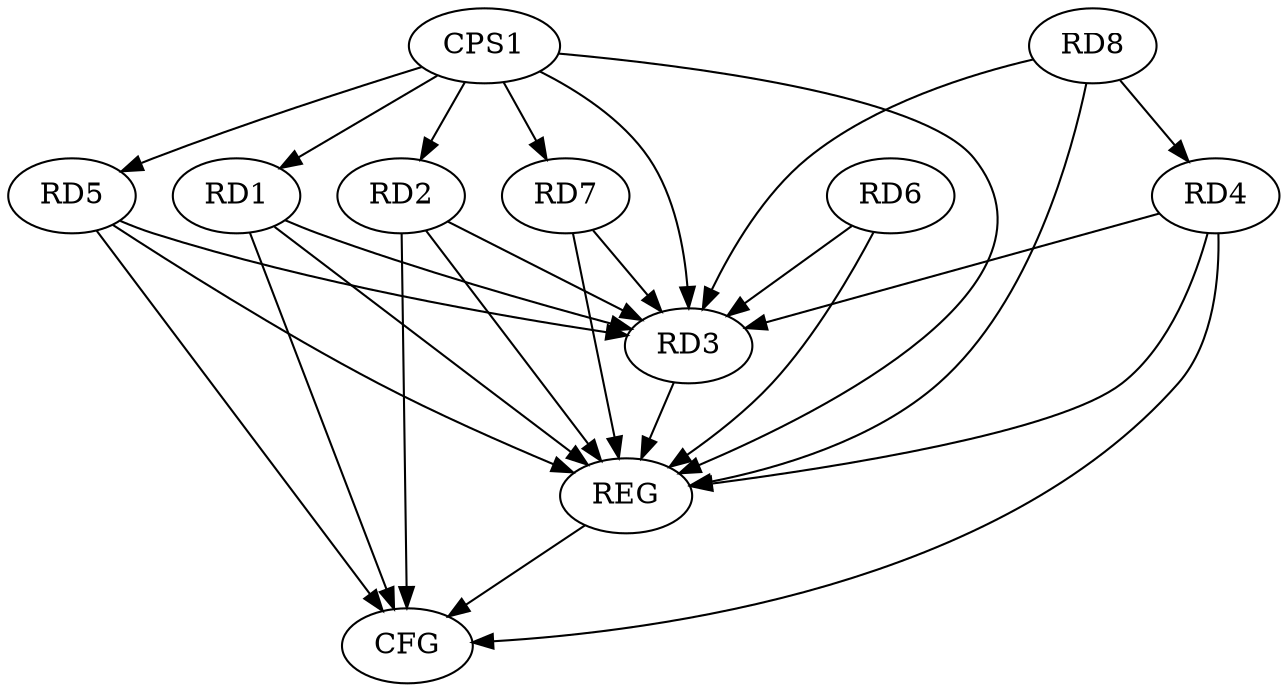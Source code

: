 strict digraph G {
  RD1 [ label="RD1" ];
  RD2 [ label="RD2" ];
  RD3 [ label="RD3" ];
  RD4 [ label="RD4" ];
  RD5 [ label="RD5" ];
  RD6 [ label="RD6" ];
  RD7 [ label="RD7" ];
  RD8 [ label="RD8" ];
  CPS1 [ label="CPS1" ];
  REG [ label="REG" ];
  CFG [ label="CFG" ];
  RD8 -> RD3;
  RD8 -> RD4;
  CPS1 -> RD1;
  CPS1 -> RD2;
  CPS1 -> RD3;
  CPS1 -> RD5;
  CPS1 -> RD7;
  RD1 -> REG;
  RD2 -> REG;
  RD3 -> REG;
  RD4 -> REG;
  RD5 -> REG;
  RD6 -> REG;
  RD7 -> REG;
  RD8 -> REG;
  CPS1 -> REG;
  RD4 -> CFG;
  RD1 -> CFG;
  RD5 -> CFG;
  RD2 -> CFG;
  REG -> CFG;
  RD7 -> RD3;
  RD6 -> RD3;
  RD2 -> RD3;
  RD1 -> RD3;
  RD5 -> RD3;
  RD4 -> RD3;
}
